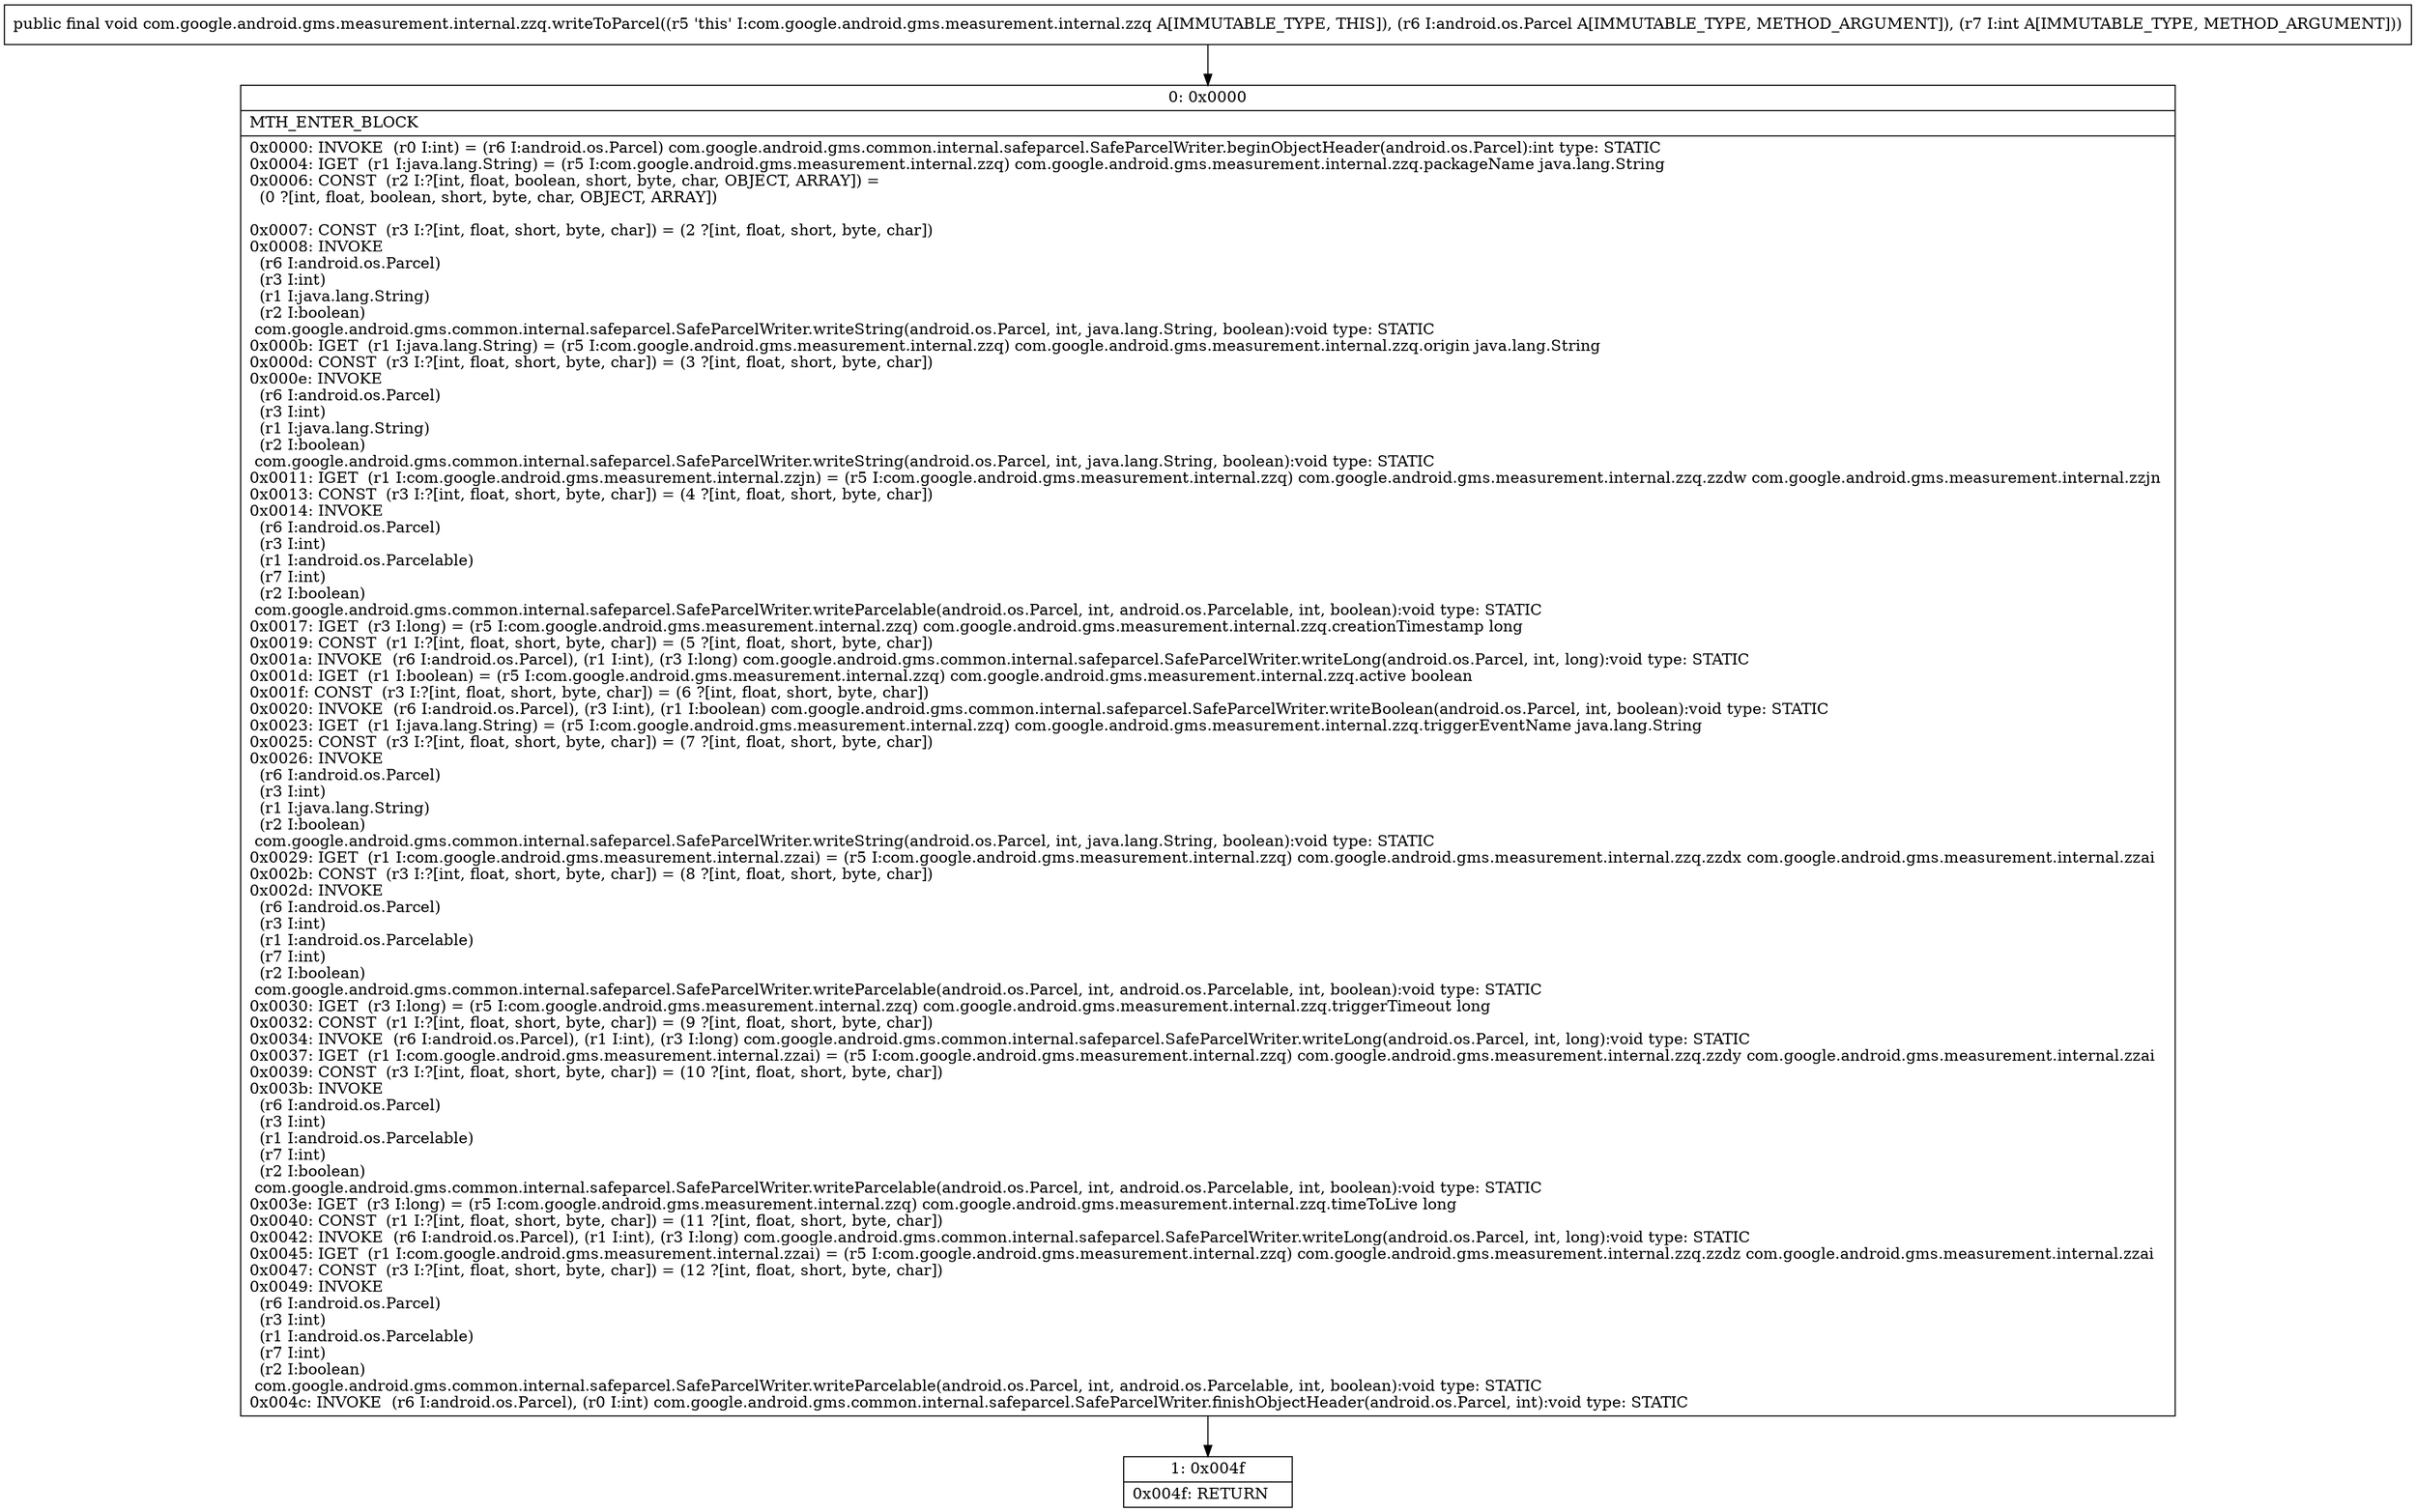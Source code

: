digraph "CFG forcom.google.android.gms.measurement.internal.zzq.writeToParcel(Landroid\/os\/Parcel;I)V" {
Node_0 [shape=record,label="{0\:\ 0x0000|MTH_ENTER_BLOCK\l|0x0000: INVOKE  (r0 I:int) = (r6 I:android.os.Parcel) com.google.android.gms.common.internal.safeparcel.SafeParcelWriter.beginObjectHeader(android.os.Parcel):int type: STATIC \l0x0004: IGET  (r1 I:java.lang.String) = (r5 I:com.google.android.gms.measurement.internal.zzq) com.google.android.gms.measurement.internal.zzq.packageName java.lang.String \l0x0006: CONST  (r2 I:?[int, float, boolean, short, byte, char, OBJECT, ARRAY]) = \l  (0 ?[int, float, boolean, short, byte, char, OBJECT, ARRAY])\l \l0x0007: CONST  (r3 I:?[int, float, short, byte, char]) = (2 ?[int, float, short, byte, char]) \l0x0008: INVOKE  \l  (r6 I:android.os.Parcel)\l  (r3 I:int)\l  (r1 I:java.lang.String)\l  (r2 I:boolean)\l com.google.android.gms.common.internal.safeparcel.SafeParcelWriter.writeString(android.os.Parcel, int, java.lang.String, boolean):void type: STATIC \l0x000b: IGET  (r1 I:java.lang.String) = (r5 I:com.google.android.gms.measurement.internal.zzq) com.google.android.gms.measurement.internal.zzq.origin java.lang.String \l0x000d: CONST  (r3 I:?[int, float, short, byte, char]) = (3 ?[int, float, short, byte, char]) \l0x000e: INVOKE  \l  (r6 I:android.os.Parcel)\l  (r3 I:int)\l  (r1 I:java.lang.String)\l  (r2 I:boolean)\l com.google.android.gms.common.internal.safeparcel.SafeParcelWriter.writeString(android.os.Parcel, int, java.lang.String, boolean):void type: STATIC \l0x0011: IGET  (r1 I:com.google.android.gms.measurement.internal.zzjn) = (r5 I:com.google.android.gms.measurement.internal.zzq) com.google.android.gms.measurement.internal.zzq.zzdw com.google.android.gms.measurement.internal.zzjn \l0x0013: CONST  (r3 I:?[int, float, short, byte, char]) = (4 ?[int, float, short, byte, char]) \l0x0014: INVOKE  \l  (r6 I:android.os.Parcel)\l  (r3 I:int)\l  (r1 I:android.os.Parcelable)\l  (r7 I:int)\l  (r2 I:boolean)\l com.google.android.gms.common.internal.safeparcel.SafeParcelWriter.writeParcelable(android.os.Parcel, int, android.os.Parcelable, int, boolean):void type: STATIC \l0x0017: IGET  (r3 I:long) = (r5 I:com.google.android.gms.measurement.internal.zzq) com.google.android.gms.measurement.internal.zzq.creationTimestamp long \l0x0019: CONST  (r1 I:?[int, float, short, byte, char]) = (5 ?[int, float, short, byte, char]) \l0x001a: INVOKE  (r6 I:android.os.Parcel), (r1 I:int), (r3 I:long) com.google.android.gms.common.internal.safeparcel.SafeParcelWriter.writeLong(android.os.Parcel, int, long):void type: STATIC \l0x001d: IGET  (r1 I:boolean) = (r5 I:com.google.android.gms.measurement.internal.zzq) com.google.android.gms.measurement.internal.zzq.active boolean \l0x001f: CONST  (r3 I:?[int, float, short, byte, char]) = (6 ?[int, float, short, byte, char]) \l0x0020: INVOKE  (r6 I:android.os.Parcel), (r3 I:int), (r1 I:boolean) com.google.android.gms.common.internal.safeparcel.SafeParcelWriter.writeBoolean(android.os.Parcel, int, boolean):void type: STATIC \l0x0023: IGET  (r1 I:java.lang.String) = (r5 I:com.google.android.gms.measurement.internal.zzq) com.google.android.gms.measurement.internal.zzq.triggerEventName java.lang.String \l0x0025: CONST  (r3 I:?[int, float, short, byte, char]) = (7 ?[int, float, short, byte, char]) \l0x0026: INVOKE  \l  (r6 I:android.os.Parcel)\l  (r3 I:int)\l  (r1 I:java.lang.String)\l  (r2 I:boolean)\l com.google.android.gms.common.internal.safeparcel.SafeParcelWriter.writeString(android.os.Parcel, int, java.lang.String, boolean):void type: STATIC \l0x0029: IGET  (r1 I:com.google.android.gms.measurement.internal.zzai) = (r5 I:com.google.android.gms.measurement.internal.zzq) com.google.android.gms.measurement.internal.zzq.zzdx com.google.android.gms.measurement.internal.zzai \l0x002b: CONST  (r3 I:?[int, float, short, byte, char]) = (8 ?[int, float, short, byte, char]) \l0x002d: INVOKE  \l  (r6 I:android.os.Parcel)\l  (r3 I:int)\l  (r1 I:android.os.Parcelable)\l  (r7 I:int)\l  (r2 I:boolean)\l com.google.android.gms.common.internal.safeparcel.SafeParcelWriter.writeParcelable(android.os.Parcel, int, android.os.Parcelable, int, boolean):void type: STATIC \l0x0030: IGET  (r3 I:long) = (r5 I:com.google.android.gms.measurement.internal.zzq) com.google.android.gms.measurement.internal.zzq.triggerTimeout long \l0x0032: CONST  (r1 I:?[int, float, short, byte, char]) = (9 ?[int, float, short, byte, char]) \l0x0034: INVOKE  (r6 I:android.os.Parcel), (r1 I:int), (r3 I:long) com.google.android.gms.common.internal.safeparcel.SafeParcelWriter.writeLong(android.os.Parcel, int, long):void type: STATIC \l0x0037: IGET  (r1 I:com.google.android.gms.measurement.internal.zzai) = (r5 I:com.google.android.gms.measurement.internal.zzq) com.google.android.gms.measurement.internal.zzq.zzdy com.google.android.gms.measurement.internal.zzai \l0x0039: CONST  (r3 I:?[int, float, short, byte, char]) = (10 ?[int, float, short, byte, char]) \l0x003b: INVOKE  \l  (r6 I:android.os.Parcel)\l  (r3 I:int)\l  (r1 I:android.os.Parcelable)\l  (r7 I:int)\l  (r2 I:boolean)\l com.google.android.gms.common.internal.safeparcel.SafeParcelWriter.writeParcelable(android.os.Parcel, int, android.os.Parcelable, int, boolean):void type: STATIC \l0x003e: IGET  (r3 I:long) = (r5 I:com.google.android.gms.measurement.internal.zzq) com.google.android.gms.measurement.internal.zzq.timeToLive long \l0x0040: CONST  (r1 I:?[int, float, short, byte, char]) = (11 ?[int, float, short, byte, char]) \l0x0042: INVOKE  (r6 I:android.os.Parcel), (r1 I:int), (r3 I:long) com.google.android.gms.common.internal.safeparcel.SafeParcelWriter.writeLong(android.os.Parcel, int, long):void type: STATIC \l0x0045: IGET  (r1 I:com.google.android.gms.measurement.internal.zzai) = (r5 I:com.google.android.gms.measurement.internal.zzq) com.google.android.gms.measurement.internal.zzq.zzdz com.google.android.gms.measurement.internal.zzai \l0x0047: CONST  (r3 I:?[int, float, short, byte, char]) = (12 ?[int, float, short, byte, char]) \l0x0049: INVOKE  \l  (r6 I:android.os.Parcel)\l  (r3 I:int)\l  (r1 I:android.os.Parcelable)\l  (r7 I:int)\l  (r2 I:boolean)\l com.google.android.gms.common.internal.safeparcel.SafeParcelWriter.writeParcelable(android.os.Parcel, int, android.os.Parcelable, int, boolean):void type: STATIC \l0x004c: INVOKE  (r6 I:android.os.Parcel), (r0 I:int) com.google.android.gms.common.internal.safeparcel.SafeParcelWriter.finishObjectHeader(android.os.Parcel, int):void type: STATIC \l}"];
Node_1 [shape=record,label="{1\:\ 0x004f|0x004f: RETURN   \l}"];
MethodNode[shape=record,label="{public final void com.google.android.gms.measurement.internal.zzq.writeToParcel((r5 'this' I:com.google.android.gms.measurement.internal.zzq A[IMMUTABLE_TYPE, THIS]), (r6 I:android.os.Parcel A[IMMUTABLE_TYPE, METHOD_ARGUMENT]), (r7 I:int A[IMMUTABLE_TYPE, METHOD_ARGUMENT])) }"];
MethodNode -> Node_0;
Node_0 -> Node_1;
}

